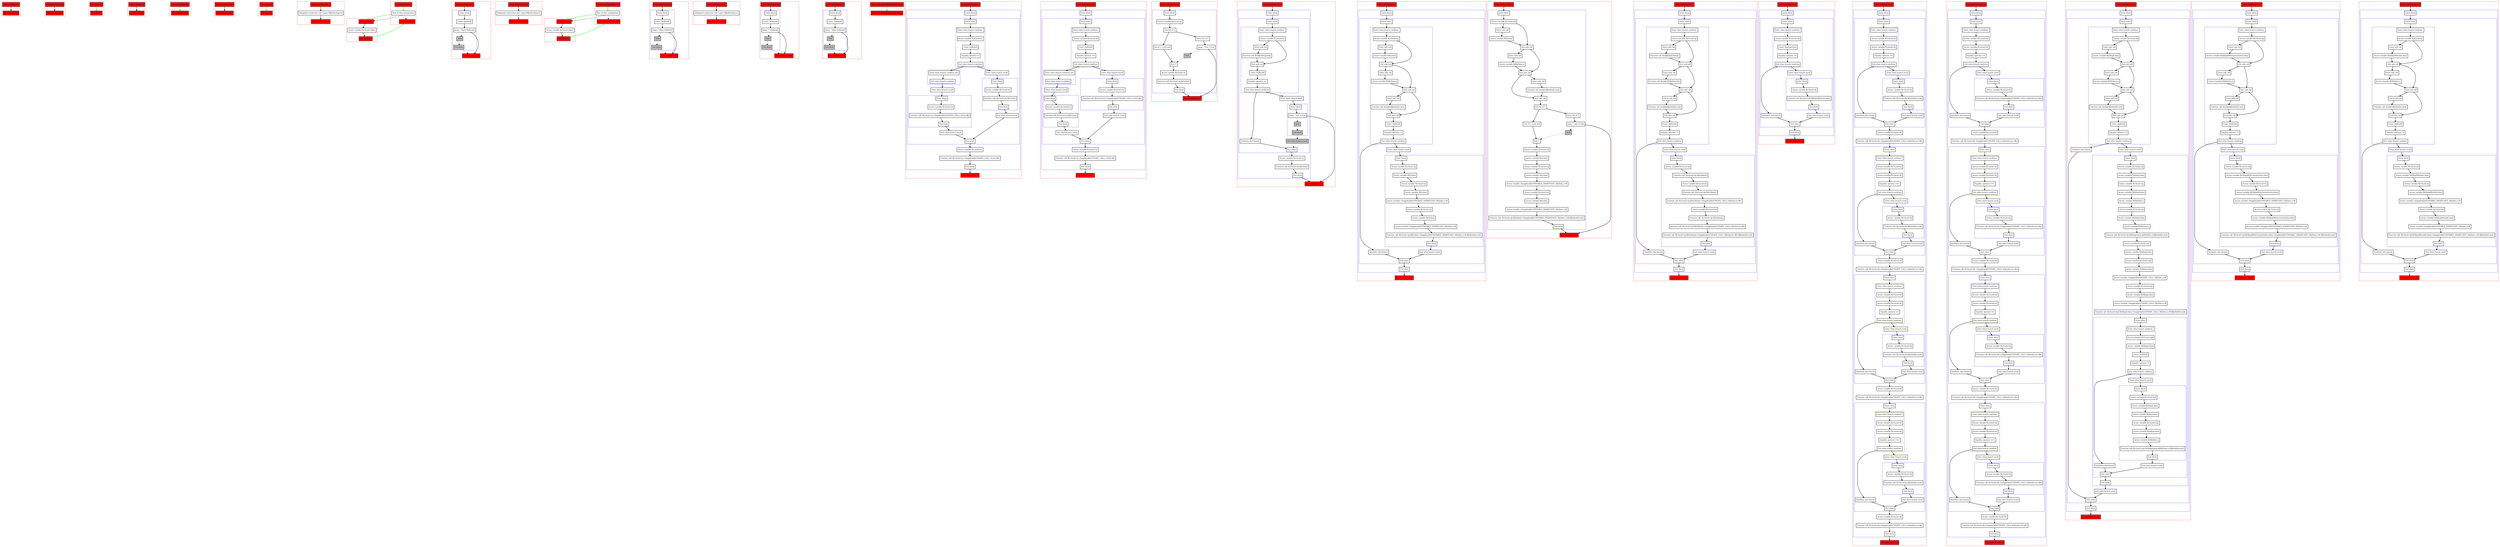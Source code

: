 digraph nullability_kt {
    graph [nodesep=3]
    node [shape=box penwidth=2]
    edge [penwidth=2]

    subgraph cluster_0 {
        color=red
        0 [label="Enter function foo" style="filled" fillcolor=red];
        1 [label="Exit function foo" style="filled" fillcolor=red];
    }
    0 -> {1};

    subgraph cluster_1 {
        color=red
        2 [label="Enter function getA" style="filled" fillcolor=red];
        3 [label="Exit function getA" style="filled" fillcolor=red];
    }
    2 -> {3};

    subgraph cluster_2 {
        color=red
        4 [label="Enter class A" style="filled" fillcolor=red];
        5 [label="Exit class A" style="filled" fillcolor=red];
    }
    4 -> {5} [color=green];

    subgraph cluster_3 {
        color=red
        6 [label="Enter function fs" style="filled" fillcolor=red];
        7 [label="Exit function fs" style="filled" fillcolor=red];
    }
    6 -> {7};

    subgraph cluster_4 {
        color=red
        8 [label="Enter class MyData" style="filled" fillcolor=red];
        9 [label="Exit class MyData" style="filled" fillcolor=red];
    }
    8 -> {9} [color=green];

    subgraph cluster_5 {
        color=red
        10 [label="Enter function fdata" style="filled" fillcolor=red];
        11 [label="Exit function fdata" style="filled" fillcolor=red];
    }
    10 -> {11};

    subgraph cluster_6 {
        color=red
        12 [label="Enter class Q" style="filled" fillcolor=red];
        13 [label="Exit class Q" style="filled" fillcolor=red];
    }
    12 -> {13} [color=green];

    subgraph cluster_7 {
        color=red
        14 [label="Enter function <init>" style="filled" fillcolor=red];
        15 [label="Delegated constructor call: super<R|kotlin/Any|>()"];
        16 [label="Exit function <init>" style="filled" fillcolor=red];
    }
    14 -> {15};
    15 -> {16};

    subgraph cluster_8 {
        color=red
        17 [label="Enter property" style="filled" fillcolor=red];
        18 [label="Access variable R|<local>/data|"];
        19 [label="Exit property" style="filled" fillcolor=red];
    }
    17 -> {18};
    18 -> {19};
    19 -> {29} [color=green];

    subgraph cluster_9 {
        color=red
        20 [label="Enter function fdata" style="filled" fillcolor=red];
        subgraph cluster_10 {
            color=blue
            21 [label="Enter block"];
            22 [label="Const: Null(null)"];
            23 [label="Jump: ^fdata Null(null)"];
            24 [label="Stub" style="filled" fillcolor=gray];
            25 [label="Exit block" style="filled" fillcolor=gray];
        }
        26 [label="Exit function fdata" style="filled" fillcolor=red];
    }
    20 -> {21};
    21 -> {22};
    22 -> {23};
    23 -> {26};
    23 -> {24} [style=dotted];
    24 -> {25} [style=dotted];
    25 -> {26} [style=dotted];

    subgraph cluster_11 {
        color=red
        27 [label="Enter class QImpl" style="filled" fillcolor=red];
        28 [label="Part of class initialization"];
        29 [label="Exit class QImpl" style="filled" fillcolor=red];
    }
    27 -> {28} [color=green];
    28 -> {29} [style=dotted];
    28 -> {17} [color=green];
    28 -> {17} [style=dashed];

    subgraph cluster_12 {
        color=red
        30 [label="Enter function <init>" style="filled" fillcolor=red];
        31 [label="Delegated constructor call: super<R|kotlin/Any|>()"];
        32 [label="Exit function <init>" style="filled" fillcolor=red];
    }
    30 -> {31};
    31 -> {32};

    subgraph cluster_13 {
        color=red
        33 [label="Enter property" style="filled" fillcolor=red];
        34 [label="Access variable R|<local>/data|"];
        35 [label="Exit property" style="filled" fillcolor=red];
    }
    33 -> {34};
    34 -> {35};
    35 -> {45} [color=green];

    subgraph cluster_14 {
        color=red
        36 [label="Enter function fdata" style="filled" fillcolor=red];
        subgraph cluster_15 {
            color=blue
            37 [label="Enter block"];
            38 [label="Const: Null(null)"];
            39 [label="Jump: ^fdata Null(null)"];
            40 [label="Stub" style="filled" fillcolor=gray];
            41 [label="Exit block" style="filled" fillcolor=gray];
        }
        42 [label="Exit function fdata" style="filled" fillcolor=red];
    }
    36 -> {37};
    37 -> {38};
    38 -> {39};
    39 -> {42};
    39 -> {40} [style=dotted];
    40 -> {41} [style=dotted];
    41 -> {42} [style=dotted];

    subgraph cluster_16 {
        color=red
        43 [label="Enter class QImplMutable" style="filled" fillcolor=red];
        44 [label="Part of class initialization"];
        45 [label="Exit class QImplMutable" style="filled" fillcolor=red];
    }
    43 -> {44} [color=green];
    44 -> {45} [style=dotted];
    44 -> {33} [color=green];
    44 -> {33} [style=dashed];

    subgraph cluster_17 {
        color=red
        46 [label="Enter function <init>" style="filled" fillcolor=red];
        47 [label="Delegated constructor call: super<R|kotlin/Any|>()"];
        48 [label="Exit function <init>" style="filled" fillcolor=red];
    }
    46 -> {47};
    47 -> {48};

    subgraph cluster_18 {
        color=red
        49 [label="Enter function getter" style="filled" fillcolor=red];
        subgraph cluster_19 {
            color=blue
            50 [label="Enter block"];
            51 [label="Const: Null(null)"];
            52 [label="Jump: ^ Null(null)"];
            53 [label="Stub" style="filled" fillcolor=gray];
            54 [label="Exit block" style="filled" fillcolor=gray];
        }
        55 [label="Exit function getter" style="filled" fillcolor=red];
    }
    49 -> {50};
    50 -> {51};
    51 -> {52};
    52 -> {55};
    52 -> {53} [style=dotted];
    53 -> {54} [style=dotted];
    54 -> {55} [style=dotted];

    subgraph cluster_20 {
        color=red
        56 [label="Enter function fdata" style="filled" fillcolor=red];
        subgraph cluster_21 {
            color=blue
            57 [label="Enter block"];
            58 [label="Const: Null(null)"];
            59 [label="Jump: ^fdata Null(null)"];
            60 [label="Stub" style="filled" fillcolor=gray];
            61 [label="Exit block" style="filled" fillcolor=gray];
        }
        62 [label="Exit function fdata" style="filled" fillcolor=red];
    }
    56 -> {57};
    57 -> {58};
    58 -> {59};
    59 -> {62};
    59 -> {60} [style=dotted];
    60 -> {61} [style=dotted];
    61 -> {62} [style=dotted];

    subgraph cluster_22 {
        color=red
        63 [label="Enter class QImplWithCustomGetter" style="filled" fillcolor=red];
        64 [label="Exit class QImplWithCustomGetter" style="filled" fillcolor=red];
    }
    63 -> {64} [color=green];

    subgraph cluster_23 {
        color=red
        65 [label="Enter function test_1" style="filled" fillcolor=red];
        subgraph cluster_24 {
            color=blue
            66 [label="Enter block"];
            subgraph cluster_25 {
                color=blue
                67 [label="Enter when"];
                subgraph cluster_26 {
                    color=blue
                    68 [label="Enter when branch condition "];
                    69 [label="Access variable R|<local>/x|"];
                    70 [label="Const: Null(null)"];
                    71 [label="Equality operator !="];
                    72 [label="Exit when branch condition"];
                }
                subgraph cluster_27 {
                    color=blue
                    73 [label="Enter when branch condition else"];
                    74 [label="Exit when branch condition"];
                }
                75 [label="Enter when branch result"];
                subgraph cluster_28 {
                    color=blue
                    76 [label="Enter block"];
                    77 [label="Access variable R|<local>/x|"];
                    78 [label="Function call: R|<local>/x|.<Inapplicable(UNSAFE_CALL): /A.foo>#()"];
                    79 [label="Exit block"];
                }
                80 [label="Exit when branch result"];
                81 [label="Enter when branch result"];
                subgraph cluster_29 {
                    color=blue
                    82 [label="Enter block"];
                    83 [label="Access variable R|<local>/x|"];
                    84 [label="Function call: R|<local>/x|.R|/A.foo|()"];
                    85 [label="Exit block"];
                }
                86 [label="Exit when branch result"];
                87 [label="Exit when"];
            }
            88 [label="Access variable R|<local>/x|"];
            89 [label="Function call: R|<local>/x|.<Inapplicable(UNSAFE_CALL): /A.foo>#()"];
            90 [label="Exit block"];
        }
        91 [label="Exit function test_1" style="filled" fillcolor=red];
    }
    65 -> {66};
    66 -> {67};
    67 -> {68};
    68 -> {69};
    69 -> {70};
    70 -> {71};
    71 -> {72};
    72 -> {81 73};
    73 -> {74};
    74 -> {75};
    75 -> {76};
    76 -> {77};
    77 -> {78};
    78 -> {79};
    79 -> {80};
    80 -> {87};
    81 -> {82};
    82 -> {83};
    83 -> {84};
    84 -> {85};
    85 -> {86};
    86 -> {87};
    87 -> {88};
    88 -> {89};
    89 -> {90};
    90 -> {91};

    subgraph cluster_30 {
        color=red
        92 [label="Enter function test_2" style="filled" fillcolor=red];
        subgraph cluster_31 {
            color=blue
            93 [label="Enter block"];
            subgraph cluster_32 {
                color=blue
                94 [label="Enter when"];
                subgraph cluster_33 {
                    color=blue
                    95 [label="Enter when branch condition "];
                    96 [label="Access variable R|<local>/x|"];
                    97 [label="Const: Null(null)"];
                    98 [label="Equality operator =="];
                    99 [label="Exit when branch condition"];
                }
                subgraph cluster_34 {
                    color=blue
                    100 [label="Enter when branch condition else"];
                    101 [label="Exit when branch condition"];
                }
                102 [label="Enter when branch result"];
                subgraph cluster_35 {
                    color=blue
                    103 [label="Enter block"];
                    104 [label="Access variable R|<local>/x|"];
                    105 [label="Function call: R|<local>/x|.R|/A.foo|()"];
                    106 [label="Exit block"];
                }
                107 [label="Exit when branch result"];
                108 [label="Enter when branch result"];
                subgraph cluster_36 {
                    color=blue
                    109 [label="Enter block"];
                    110 [label="Access variable R|<local>/x|"];
                    111 [label="Function call: R|<local>/x|.<Inapplicable(UNSAFE_CALL): /A.foo>#()"];
                    112 [label="Exit block"];
                }
                113 [label="Exit when branch result"];
                114 [label="Exit when"];
            }
            115 [label="Access variable R|<local>/x|"];
            116 [label="Function call: R|<local>/x|.<Inapplicable(UNSAFE_CALL): /A.foo>#()"];
            117 [label="Exit block"];
        }
        118 [label="Exit function test_2" style="filled" fillcolor=red];
    }
    92 -> {93};
    93 -> {94};
    94 -> {95};
    95 -> {96};
    96 -> {97};
    97 -> {98};
    98 -> {99};
    99 -> {108 100};
    100 -> {101};
    101 -> {102};
    102 -> {103};
    103 -> {104};
    104 -> {105};
    105 -> {106};
    106 -> {107};
    107 -> {114};
    108 -> {109};
    109 -> {110};
    110 -> {111};
    111 -> {112};
    112 -> {113};
    113 -> {114};
    114 -> {115};
    115 -> {116};
    116 -> {117};
    117 -> {118};

    subgraph cluster_37 {
        color=red
        119 [label="Enter function test_3" style="filled" fillcolor=red];
        subgraph cluster_38 {
            color=blue
            120 [label="Enter block"];
            121 [label="Access variable R|<local>/x|"];
            122 [label="Exit lhs of ?:"];
            123 [label="Enter rhs of ?:"];
            124 [label="Jump: ^test_3 Unit"];
            125 [label="Stub" style="filled" fillcolor=gray];
            126 [label="Lhs of ?: is not null"];
            127 [label="Exit ?:"];
            128 [label="Access variable R|<local>/x|"];
            129 [label="Function call: R|<local>/x|.R|/A.foo|()"];
            130 [label="Exit block"];
        }
        131 [label="Exit function test_3" style="filled" fillcolor=red];
    }
    119 -> {120};
    120 -> {121};
    121 -> {122};
    122 -> {126 123};
    123 -> {124};
    124 -> {131};
    124 -> {125} [style=dotted];
    125 -> {127} [style=dotted];
    126 -> {127};
    127 -> {128};
    128 -> {129};
    129 -> {130};
    130 -> {131};

    subgraph cluster_39 {
        color=red
        132 [label="Enter function test_4" style="filled" fillcolor=red];
        subgraph cluster_40 {
            color=blue
            133 [label="Enter block"];
            subgraph cluster_41 {
                color=blue
                134 [label="Enter when"];
                subgraph cluster_42 {
                    color=blue
                    135 [label="Enter when branch condition "];
                    136 [label="Access variable R|<local>/x|"];
                    137 [label="Enter safe call"];
                    138 [label="Function call: $subj$.R|/A.getA|()"];
                    139 [label="Exit safe call"];
                    140 [label="Const: Null(null)"];
                    141 [label="Equality operator =="];
                    142 [label="Exit when branch condition"];
                }
                143 [label="Synthetic else branch"];
                144 [label="Enter when branch result"];
                subgraph cluster_43 {
                    color=blue
                    145 [label="Enter block"];
                    146 [label="Jump: ^test_4 Unit"];
                    147 [label="Stub" style="filled" fillcolor=gray];
                    148 [label="Exit block" style="filled" fillcolor=gray];
                }
                149 [label="Exit when branch result" style="filled" fillcolor=gray];
                150 [label="Exit when"];
            }
            151 [label="Access variable R|<local>/x|"];
            152 [label="Function call: R|<local>/x|.R|/A.foo|()"];
            153 [label="Exit block"];
        }
        154 [label="Exit function test_4" style="filled" fillcolor=red];
    }
    132 -> {133};
    133 -> {134};
    134 -> {135};
    135 -> {136};
    136 -> {137 139};
    137 -> {138};
    138 -> {139};
    139 -> {140};
    140 -> {141};
    141 -> {142};
    142 -> {144 143};
    143 -> {150};
    144 -> {145};
    145 -> {146};
    146 -> {154};
    146 -> {147} [style=dotted];
    147 -> {148} [style=dotted];
    148 -> {149} [style=dotted];
    149 -> {150} [style=dotted];
    150 -> {151};
    151 -> {152};
    152 -> {153};
    153 -> {154};

    subgraph cluster_44 {
        color=red
        155 [label="Enter function test_5" style="filled" fillcolor=red];
        subgraph cluster_45 {
            color=blue
            156 [label="Enter block"];
            subgraph cluster_46 {
                color=blue
                157 [label="Enter when"];
                subgraph cluster_47 {
                    color=blue
                    158 [label="Enter when branch condition "];
                    159 [label="Access variable R|<local>/q|"];
                    160 [label="Enter safe call"];
                    161 [label="Access variable R|/Q.data|"];
                    162 [label="Exit safe call"];
                    163 [label="Enter safe call"];
                    164 [label="Access variable R|/MyData.s|"];
                    165 [label="Exit safe call"];
                    166 [label="Enter safe call"];
                    167 [label="Function call: $subj$.R|kotlin/Int.inc|()"];
                    168 [label="Exit safe call"];
                    169 [label="Const: Null(null)"];
                    170 [label="Equality operator !="];
                    171 [label="Exit when branch condition"];
                }
                172 [label="Synthetic else branch"];
                173 [label="Enter when branch result"];
                subgraph cluster_48 {
                    color=blue
                    174 [label="Enter block"];
                    175 [label="Access variable R|<local>/q|"];
                    176 [label="Access variable R|/Q.data|"];
                    177 [label="Access variable R|<local>/q|"];
                    178 [label="Access variable R|/Q.data|"];
                    179 [label="Access variable <Inapplicable(UNSTABLE_SMARTCAST): /MyData.s>#"];
                    180 [label="Access variable R|<local>/q|"];
                    181 [label="Access variable R|/Q.data|"];
                    182 [label="Access variable <Inapplicable(UNSTABLE_SMARTCAST): /MyData.s>#"];
                    183 [label="Function call: R|<local>/q|.R|/Q.data|.<Inapplicable(UNSTABLE_SMARTCAST): /MyData.s>#.R|kotlin/Int.inc|()"];
                    184 [label="Exit block"];
                }
                185 [label="Exit when branch result"];
                186 [label="Exit when"];
            }
            187 [label="Exit block"];
        }
        188 [label="Exit function test_5" style="filled" fillcolor=red];
    }
    155 -> {156};
    156 -> {157};
    157 -> {158};
    158 -> {159};
    159 -> {160 162};
    160 -> {161};
    161 -> {162};
    162 -> {163 165};
    163 -> {164};
    164 -> {165};
    165 -> {166 168};
    166 -> {167};
    167 -> {168};
    168 -> {169};
    169 -> {170};
    170 -> {171};
    171 -> {173 172};
    172 -> {186};
    173 -> {174};
    174 -> {175};
    175 -> {176};
    176 -> {177};
    177 -> {178};
    178 -> {179};
    179 -> {180};
    180 -> {181};
    181 -> {182};
    182 -> {183};
    183 -> {184};
    184 -> {185};
    185 -> {186};
    186 -> {187};
    187 -> {188};

    subgraph cluster_49 {
        color=red
        189 [label="Enter function test_6" style="filled" fillcolor=red];
        subgraph cluster_50 {
            color=blue
            190 [label="Enter block"];
            191 [label="Access variable R|<local>/q|"];
            192 [label="Enter safe call"];
            193 [label="Access variable R|/Q.data|"];
            194 [label="Exit safe call"];
            195 [label="Enter safe call"];
            196 [label="Access variable R|/MyData.s|"];
            197 [label="Exit safe call"];
            198 [label="Enter safe call"];
            199 [label="Function call: $subj$.R|kotlin/Int.inc|()"];
            200 [label="Exit safe call"];
            201 [label="Exit lhs of ?:"];
            202 [label="Enter rhs of ?:"];
            203 [label="Jump: ^test_6 Unit"];
            204 [label="Stub" style="filled" fillcolor=gray];
            205 [label="Lhs of ?: is not null"];
            206 [label="Exit ?:"];
            207 [label="Access variable R|<local>/q|"];
            208 [label="Access variable R|/Q.data|"];
            209 [label="Access variable R|<local>/q|"];
            210 [label="Access variable R|/Q.data|"];
            211 [label="Access variable <Inapplicable(UNSTABLE_SMARTCAST): /MyData.s>#"];
            212 [label="Access variable R|<local>/q|"];
            213 [label="Access variable R|/Q.data|"];
            214 [label="Access variable <Inapplicable(UNSTABLE_SMARTCAST): /MyData.s>#"];
            215 [label="Function call: R|<local>/q|.R|/Q.data|.<Inapplicable(UNSTABLE_SMARTCAST): /MyData.s>#.R|kotlin/Int.inc|()"];
            216 [label="Exit block"];
        }
        217 [label="Exit function test_6" style="filled" fillcolor=red];
    }
    189 -> {190};
    190 -> {191};
    191 -> {192 194};
    192 -> {193};
    193 -> {194};
    194 -> {195 197};
    195 -> {196};
    196 -> {197};
    197 -> {198 200};
    198 -> {199};
    199 -> {200};
    200 -> {201};
    201 -> {205 202};
    202 -> {203};
    203 -> {217};
    203 -> {204} [style=dotted];
    204 -> {206} [style=dotted];
    205 -> {206};
    206 -> {207};
    207 -> {208};
    208 -> {209};
    209 -> {210};
    210 -> {211};
    211 -> {212};
    212 -> {213};
    213 -> {214};
    214 -> {215};
    215 -> {216};
    216 -> {217};

    subgraph cluster_51 {
        color=red
        218 [label="Enter function test_7" style="filled" fillcolor=red];
        subgraph cluster_52 {
            color=blue
            219 [label="Enter block"];
            subgraph cluster_53 {
                color=blue
                220 [label="Enter when"];
                subgraph cluster_54 {
                    color=blue
                    221 [label="Enter when branch condition "];
                    222 [label="Access variable R|<local>/q|"];
                    223 [label="Enter safe call"];
                    224 [label="Function call: $subj$.R|/Q.fdata|()"];
                    225 [label="Exit safe call"];
                    226 [label="Enter safe call"];
                    227 [label="Function call: $subj$.R|/MyData.fs|()"];
                    228 [label="Exit safe call"];
                    229 [label="Enter safe call"];
                    230 [label="Function call: $subj$.R|kotlin/Int.inc|()"];
                    231 [label="Exit safe call"];
                    232 [label="Const: Null(null)"];
                    233 [label="Equality operator !="];
                    234 [label="Exit when branch condition"];
                }
                235 [label="Synthetic else branch"];
                236 [label="Enter when branch result"];
                subgraph cluster_55 {
                    color=blue
                    237 [label="Enter block"];
                    238 [label="Access variable R|<local>/q|"];
                    239 [label="Function call: R|<local>/q|.R|/Q.fdata|()"];
                    240 [label="Access variable R|<local>/q|"];
                    241 [label="Function call: R|<local>/q|.R|/Q.fdata|()"];
                    242 [label="Function call: R|<local>/q|.R|/Q.fdata|().<Inapplicable(UNSAFE_CALL): /MyData.fs>#()"];
                    243 [label="Access variable R|<local>/q|"];
                    244 [label="Function call: R|<local>/q|.R|/Q.fdata|()"];
                    245 [label="Function call: R|<local>/q|.R|/Q.fdata|().<Inapplicable(UNSAFE_CALL): /MyData.fs>#()"];
                    246 [label="Function call: R|<local>/q|.R|/Q.fdata|().<Inapplicable(UNSAFE_CALL): /MyData.fs>#().R|kotlin/Int.inc|()"];
                    247 [label="Exit block"];
                }
                248 [label="Exit when branch result"];
                249 [label="Exit when"];
            }
            250 [label="Exit block"];
        }
        251 [label="Exit function test_7" style="filled" fillcolor=red];
    }
    218 -> {219};
    219 -> {220};
    220 -> {221};
    221 -> {222};
    222 -> {223 225};
    223 -> {224};
    224 -> {225};
    225 -> {226 228};
    226 -> {227};
    227 -> {228};
    228 -> {229 231};
    229 -> {230};
    230 -> {231};
    231 -> {232};
    232 -> {233};
    233 -> {234};
    234 -> {236 235};
    235 -> {249};
    236 -> {237};
    237 -> {238};
    238 -> {239};
    239 -> {240};
    240 -> {241};
    241 -> {242};
    242 -> {243};
    243 -> {244};
    244 -> {245};
    245 -> {246};
    246 -> {247};
    247 -> {248};
    248 -> {249};
    249 -> {250};
    250 -> {251};

    subgraph cluster_56 {
        color=red
        252 [label="Enter function test_8" style="filled" fillcolor=red];
        subgraph cluster_57 {
            color=blue
            253 [label="Enter block"];
            subgraph cluster_58 {
                color=blue
                254 [label="Enter when"];
                subgraph cluster_59 {
                    color=blue
                    255 [label="Enter when branch condition "];
                    256 [label="Access variable R|<local>/b|"];
                    257 [label="Const: Boolean(true)"];
                    258 [label="Equality operator =="];
                    259 [label="Exit when branch condition"];
                }
                260 [label="Synthetic else branch"];
                261 [label="Enter when branch result"];
                subgraph cluster_60 {
                    color=blue
                    262 [label="Enter block"];
                    263 [label="Access variable R|<local>/b|"];
                    264 [label="Function call: R|<local>/b|.R|kotlin/Boolean.not|()"];
                    265 [label="Exit block"];
                }
                266 [label="Exit when branch result"];
                267 [label="Exit when"];
            }
            268 [label="Exit block"];
        }
        269 [label="Exit function test_8" style="filled" fillcolor=red];
    }
    252 -> {253};
    253 -> {254};
    254 -> {255};
    255 -> {256};
    256 -> {257};
    257 -> {258};
    258 -> {259};
    259 -> {261 260};
    260 -> {267};
    261 -> {262};
    262 -> {263};
    263 -> {264};
    264 -> {265};
    265 -> {266};
    266 -> {267};
    267 -> {268};
    268 -> {269};

    subgraph cluster_61 {
        color=red
        270 [label="Enter function test_9" style="filled" fillcolor=red];
        subgraph cluster_62 {
            color=blue
            271 [label="Enter block"];
            subgraph cluster_63 {
                color=blue
                272 [label="Enter when"];
                subgraph cluster_64 {
                    color=blue
                    273 [label="Enter when branch condition "];
                    274 [label="Access variable R|<local>/a|"];
                    275 [label="Access variable R|<local>/b|"];
                    276 [label="Equality operator =="];
                    277 [label="Exit when branch condition"];
                }
                278 [label="Synthetic else branch"];
                279 [label="Enter when branch result"];
                subgraph cluster_65 {
                    color=blue
                    280 [label="Enter block"];
                    281 [label="Access variable R|<local>/b|"];
                    282 [label="Function call: R|<local>/b|.R|kotlin/Int.inc|()"];
                    283 [label="Exit block"];
                }
                284 [label="Exit when branch result"];
                285 [label="Exit when"];
            }
            286 [label="Access variable R|<local>/b|"];
            287 [label="Function call: R|<local>/b|.<Inapplicable(UNSAFE_CALL): kotlin/Int.inc>#()"];
            subgraph cluster_66 {
                color=blue
                288 [label="Enter when"];
                subgraph cluster_67 {
                    color=blue
                    289 [label="Enter when branch condition "];
                    290 [label="Access variable R|<local>/a|"];
                    291 [label="Access variable R|<local>/b|"];
                    292 [label="Equality operator ==="];
                    293 [label="Exit when branch condition"];
                }
                294 [label="Synthetic else branch"];
                295 [label="Enter when branch result"];
                subgraph cluster_68 {
                    color=blue
                    296 [label="Enter block"];
                    297 [label="Access variable R|<local>/b|"];
                    298 [label="Function call: R|<local>/b|.R|kotlin/Int.inc|()"];
                    299 [label="Exit block"];
                }
                300 [label="Exit when branch result"];
                301 [label="Exit when"];
            }
            302 [label="Access variable R|<local>/b|"];
            303 [label="Function call: R|<local>/b|.<Inapplicable(UNSAFE_CALL): kotlin/Int.inc>#()"];
            subgraph cluster_69 {
                color=blue
                304 [label="Enter when"];
                subgraph cluster_70 {
                    color=blue
                    305 [label="Enter when branch condition "];
                    306 [label="Access variable R|<local>/b|"];
                    307 [label="Access variable R|<local>/a|"];
                    308 [label="Equality operator =="];
                    309 [label="Exit when branch condition"];
                }
                310 [label="Synthetic else branch"];
                311 [label="Enter when branch result"];
                subgraph cluster_71 {
                    color=blue
                    312 [label="Enter block"];
                    313 [label="Access variable R|<local>/b|"];
                    314 [label="Function call: R|<local>/b|.R|kotlin/Int.inc|()"];
                    315 [label="Exit block"];
                }
                316 [label="Exit when branch result"];
                317 [label="Exit when"];
            }
            318 [label="Access variable R|<local>/b|"];
            319 [label="Function call: R|<local>/b|.<Inapplicable(UNSAFE_CALL): kotlin/Int.inc>#()"];
            subgraph cluster_72 {
                color=blue
                320 [label="Enter when"];
                subgraph cluster_73 {
                    color=blue
                    321 [label="Enter when branch condition "];
                    322 [label="Access variable R|<local>/b|"];
                    323 [label="Access variable R|<local>/a|"];
                    324 [label="Equality operator ==="];
                    325 [label="Exit when branch condition"];
                }
                326 [label="Synthetic else branch"];
                327 [label="Enter when branch result"];
                subgraph cluster_74 {
                    color=blue
                    328 [label="Enter block"];
                    329 [label="Access variable R|<local>/b|"];
                    330 [label="Function call: R|<local>/b|.R|kotlin/Int.inc|()"];
                    331 [label="Exit block"];
                }
                332 [label="Exit when branch result"];
                333 [label="Exit when"];
            }
            334 [label="Access variable R|<local>/b|"];
            335 [label="Function call: R|<local>/b|.<Inapplicable(UNSAFE_CALL): kotlin/Int.inc>#()"];
            336 [label="Exit block"];
        }
        337 [label="Exit function test_9" style="filled" fillcolor=red];
    }
    270 -> {271};
    271 -> {272};
    272 -> {273};
    273 -> {274};
    274 -> {275};
    275 -> {276};
    276 -> {277};
    277 -> {279 278};
    278 -> {285};
    279 -> {280};
    280 -> {281};
    281 -> {282};
    282 -> {283};
    283 -> {284};
    284 -> {285};
    285 -> {286};
    286 -> {287};
    287 -> {288};
    288 -> {289};
    289 -> {290};
    290 -> {291};
    291 -> {292};
    292 -> {293};
    293 -> {295 294};
    294 -> {301};
    295 -> {296};
    296 -> {297};
    297 -> {298};
    298 -> {299};
    299 -> {300};
    300 -> {301};
    301 -> {302};
    302 -> {303};
    303 -> {304};
    304 -> {305};
    305 -> {306};
    306 -> {307};
    307 -> {308};
    308 -> {309};
    309 -> {311 310};
    310 -> {317};
    311 -> {312};
    312 -> {313};
    313 -> {314};
    314 -> {315};
    315 -> {316};
    316 -> {317};
    317 -> {318};
    318 -> {319};
    319 -> {320};
    320 -> {321};
    321 -> {322};
    322 -> {323};
    323 -> {324};
    324 -> {325};
    325 -> {327 326};
    326 -> {333};
    327 -> {328};
    328 -> {329};
    329 -> {330};
    330 -> {331};
    331 -> {332};
    332 -> {333};
    333 -> {334};
    334 -> {335};
    335 -> {336};
    336 -> {337};

    subgraph cluster_75 {
        color=red
        338 [label="Enter function test_10" style="filled" fillcolor=red];
        subgraph cluster_76 {
            color=blue
            339 [label="Enter block"];
            subgraph cluster_77 {
                color=blue
                340 [label="Enter when"];
                subgraph cluster_78 {
                    color=blue
                    341 [label="Enter when branch condition "];
                    342 [label="Access variable R|<local>/a|"];
                    343 [label="Access variable R|<local>/b|"];
                    344 [label="Equality operator =="];
                    345 [label="Exit when branch condition"];
                }
                346 [label="Synthetic else branch"];
                347 [label="Enter when branch result"];
                subgraph cluster_79 {
                    color=blue
                    348 [label="Enter block"];
                    349 [label="Access variable R|<local>/b|"];
                    350 [label="Function call: R|<local>/b|.<Inapplicable(UNSAFE_CALL): kotlin/Int.inc>#()"];
                    351 [label="Exit block"];
                }
                352 [label="Exit when branch result"];
                353 [label="Exit when"];
            }
            354 [label="Access variable R|<local>/b|"];
            355 [label="Function call: R|<local>/b|.<Inapplicable(UNSAFE_CALL): kotlin/Int.inc>#()"];
            subgraph cluster_80 {
                color=blue
                356 [label="Enter when"];
                subgraph cluster_81 {
                    color=blue
                    357 [label="Enter when branch condition "];
                    358 [label="Access variable R|<local>/a|"];
                    359 [label="Access variable R|<local>/b|"];
                    360 [label="Equality operator ==="];
                    361 [label="Exit when branch condition"];
                }
                362 [label="Synthetic else branch"];
                363 [label="Enter when branch result"];
                subgraph cluster_82 {
                    color=blue
                    364 [label="Enter block"];
                    365 [label="Access variable R|<local>/b|"];
                    366 [label="Function call: R|<local>/b|.<Inapplicable(UNSAFE_CALL): kotlin/Int.inc>#()"];
                    367 [label="Exit block"];
                }
                368 [label="Exit when branch result"];
                369 [label="Exit when"];
            }
            370 [label="Access variable R|<local>/b|"];
            371 [label="Function call: R|<local>/b|.<Inapplicable(UNSAFE_CALL): kotlin/Int.inc>#()"];
            subgraph cluster_83 {
                color=blue
                372 [label="Enter when"];
                subgraph cluster_84 {
                    color=blue
                    373 [label="Enter when branch condition "];
                    374 [label="Access variable R|<local>/b|"];
                    375 [label="Access variable R|<local>/a|"];
                    376 [label="Equality operator =="];
                    377 [label="Exit when branch condition"];
                }
                378 [label="Synthetic else branch"];
                379 [label="Enter when branch result"];
                subgraph cluster_85 {
                    color=blue
                    380 [label="Enter block"];
                    381 [label="Access variable R|<local>/b|"];
                    382 [label="Function call: R|<local>/b|.<Inapplicable(UNSAFE_CALL): kotlin/Int.inc>#()"];
                    383 [label="Exit block"];
                }
                384 [label="Exit when branch result"];
                385 [label="Exit when"];
            }
            386 [label="Access variable R|<local>/b|"];
            387 [label="Function call: R|<local>/b|.<Inapplicable(UNSAFE_CALL): kotlin/Int.inc>#()"];
            subgraph cluster_86 {
                color=blue
                388 [label="Enter when"];
                subgraph cluster_87 {
                    color=blue
                    389 [label="Enter when branch condition "];
                    390 [label="Access variable R|<local>/b|"];
                    391 [label="Access variable R|<local>/a|"];
                    392 [label="Equality operator ==="];
                    393 [label="Exit when branch condition"];
                }
                394 [label="Synthetic else branch"];
                395 [label="Enter when branch result"];
                subgraph cluster_88 {
                    color=blue
                    396 [label="Enter block"];
                    397 [label="Access variable R|<local>/b|"];
                    398 [label="Function call: R|<local>/b|.<Inapplicable(UNSAFE_CALL): kotlin/Int.inc>#()"];
                    399 [label="Exit block"];
                }
                400 [label="Exit when branch result"];
                401 [label="Exit when"];
            }
            402 [label="Access variable R|<local>/b|"];
            403 [label="Function call: R|<local>/b|.<Inapplicable(UNSAFE_CALL): kotlin/Int.inc>#()"];
            404 [label="Exit block"];
        }
        405 [label="Exit function test_10" style="filled" fillcolor=red];
    }
    338 -> {339};
    339 -> {340};
    340 -> {341};
    341 -> {342};
    342 -> {343};
    343 -> {344};
    344 -> {345};
    345 -> {347 346};
    346 -> {353};
    347 -> {348};
    348 -> {349};
    349 -> {350};
    350 -> {351};
    351 -> {352};
    352 -> {353};
    353 -> {354};
    354 -> {355};
    355 -> {356};
    356 -> {357};
    357 -> {358};
    358 -> {359};
    359 -> {360};
    360 -> {361};
    361 -> {363 362};
    362 -> {369};
    363 -> {364};
    364 -> {365};
    365 -> {366};
    366 -> {367};
    367 -> {368};
    368 -> {369};
    369 -> {370};
    370 -> {371};
    371 -> {372};
    372 -> {373};
    373 -> {374};
    374 -> {375};
    375 -> {376};
    376 -> {377};
    377 -> {379 378};
    378 -> {385};
    379 -> {380};
    380 -> {381};
    381 -> {382};
    382 -> {383};
    383 -> {384};
    384 -> {385};
    385 -> {386};
    386 -> {387};
    387 -> {388};
    388 -> {389};
    389 -> {390};
    390 -> {391};
    391 -> {392};
    392 -> {393};
    393 -> {395 394};
    394 -> {401};
    395 -> {396};
    396 -> {397};
    397 -> {398};
    398 -> {399};
    399 -> {400};
    400 -> {401};
    401 -> {402};
    402 -> {403};
    403 -> {404};
    404 -> {405};

    subgraph cluster_89 {
        color=red
        406 [label="Enter function test_11" style="filled" fillcolor=red];
        subgraph cluster_90 {
            color=blue
            407 [label="Enter block"];
            subgraph cluster_91 {
                color=blue
                408 [label="Enter when"];
                subgraph cluster_92 {
                    color=blue
                    409 [label="Enter when branch condition "];
                    410 [label="Access variable R|<local>/q|"];
                    411 [label="Enter safe call"];
                    412 [label="Access variable R|/QImpl.data|"];
                    413 [label="Exit safe call"];
                    414 [label="Enter safe call"];
                    415 [label="Access variable R|/MyData.s|"];
                    416 [label="Exit safe call"];
                    417 [label="Enter safe call"];
                    418 [label="Function call: $subj$.R|kotlin/Int.inc|()"];
                    419 [label="Exit safe call"];
                    420 [label="Const: Null(null)"];
                    421 [label="Equality operator !="];
                    422 [label="Exit when branch condition"];
                }
                423 [label="Synthetic else branch"];
                424 [label="Enter when branch result"];
                subgraph cluster_93 {
                    color=blue
                    425 [label="Enter block"];
                    426 [label="Access variable R|<local>/q|"];
                    427 [label="Access variable R|/QImpl.data|"];
                    428 [label="Access variable R|<local>/q|"];
                    429 [label="Access variable R|/QImpl.data|"];
                    430 [label="Access variable R|/MyData.s|"];
                    431 [label="Access variable R|<local>/q|"];
                    432 [label="Access variable R|/QImpl.data|"];
                    433 [label="Access variable R|/MyData.s|"];
                    434 [label="Function call: R|<local>/q|.R|/QImpl.data|.R|/MyData.s|.R|kotlin/Int.inc|()"];
                    435 [label="Access variable R|<local>/q2|"];
                    436 [label="Access variable R|/QImpl.data|"];
                    437 [label="Access variable R|<local>/q2|"];
                    438 [label="Access variable R|/QImpl.data|"];
                    439 [label="Access variable <Inapplicable(UNSAFE_CALL): /MyData.s>#"];
                    440 [label="Access variable R|<local>/q2|"];
                    441 [label="Access variable R|/QImpl.data|"];
                    442 [label="Access variable <Inapplicable(UNSAFE_CALL): /MyData.s>#"];
                    443 [label="Function call: R|<local>/q2|.R|/QImpl.data|.<Inapplicable(UNSAFE_CALL): /MyData.s>#.R|kotlin/Int.inc|()"];
                    subgraph cluster_94 {
                        color=blue
                        444 [label="Enter when"];
                        subgraph cluster_95 {
                            color=blue
                            445 [label="Enter when branch condition "];
                            446 [label="Access variable R|<local>/q2|"];
                            447 [label="Access variable R|/QImpl.data|"];
                            448 [label="Const: Null(null)"];
                            449 [label="Equality operator !="];
                            450 [label="Exit when branch condition"];
                        }
                        451 [label="Synthetic else branch"];
                        452 [label="Enter when branch result"];
                        subgraph cluster_96 {
                            color=blue
                            453 [label="Enter block"];
                            454 [label="Access variable R|<local>/q2|"];
                            455 [label="Access variable R|/QImpl.data|"];
                            456 [label="Access variable R|/MyData.s|"];
                            457 [label="Access variable R|<local>/q2|"];
                            458 [label="Access variable R|/QImpl.data|"];
                            459 [label="Access variable R|/MyData.s|"];
                            460 [label="Function call: R|<local>/q2|.R|/QImpl.data|.R|/MyData.s|.R|kotlin/Int.inc|()"];
                            461 [label="Exit block"];
                        }
                        462 [label="Exit when branch result"];
                        463 [label="Exit when"];
                    }
                    464 [label="Exit block"];
                }
                465 [label="Exit when branch result"];
                466 [label="Exit when"];
            }
            467 [label="Exit block"];
        }
        468 [label="Exit function test_11" style="filled" fillcolor=red];
    }
    406 -> {407};
    407 -> {408};
    408 -> {409};
    409 -> {410};
    410 -> {411 413};
    411 -> {412};
    412 -> {413};
    413 -> {414 416};
    414 -> {415};
    415 -> {416};
    416 -> {417 419};
    417 -> {418};
    418 -> {419};
    419 -> {420};
    420 -> {421};
    421 -> {422};
    422 -> {424 423};
    423 -> {466};
    424 -> {425};
    425 -> {426};
    426 -> {427};
    427 -> {428};
    428 -> {429};
    429 -> {430};
    430 -> {431};
    431 -> {432};
    432 -> {433};
    433 -> {434};
    434 -> {435};
    435 -> {436};
    436 -> {437};
    437 -> {438};
    438 -> {439};
    439 -> {440};
    440 -> {441};
    441 -> {442};
    442 -> {443};
    443 -> {444};
    444 -> {445};
    445 -> {446};
    446 -> {447};
    447 -> {448};
    448 -> {449};
    449 -> {450};
    450 -> {452 451};
    451 -> {463};
    452 -> {453};
    453 -> {454};
    454 -> {455};
    455 -> {456};
    456 -> {457};
    457 -> {458};
    458 -> {459};
    459 -> {460};
    460 -> {461};
    461 -> {462};
    462 -> {463};
    463 -> {464};
    464 -> {465};
    465 -> {466};
    466 -> {467};
    467 -> {468};

    subgraph cluster_97 {
        color=red
        469 [label="Enter function test_12" style="filled" fillcolor=red];
        subgraph cluster_98 {
            color=blue
            470 [label="Enter block"];
            subgraph cluster_99 {
                color=blue
                471 [label="Enter when"];
                subgraph cluster_100 {
                    color=blue
                    472 [label="Enter when branch condition "];
                    473 [label="Access variable R|<local>/q|"];
                    474 [label="Enter safe call"];
                    475 [label="Access variable R|/QImplWithCustomGetter.data|"];
                    476 [label="Exit safe call"];
                    477 [label="Enter safe call"];
                    478 [label="Access variable R|/MyData.s|"];
                    479 [label="Exit safe call"];
                    480 [label="Enter safe call"];
                    481 [label="Function call: $subj$.R|kotlin/Int.inc|()"];
                    482 [label="Exit safe call"];
                    483 [label="Const: Null(null)"];
                    484 [label="Equality operator !="];
                    485 [label="Exit when branch condition"];
                }
                486 [label="Synthetic else branch"];
                487 [label="Enter when branch result"];
                subgraph cluster_101 {
                    color=blue
                    488 [label="Enter block"];
                    489 [label="Access variable R|<local>/q|"];
                    490 [label="Access variable R|/QImplWithCustomGetter.data|"];
                    491 [label="Access variable R|<local>/q|"];
                    492 [label="Access variable R|/QImplWithCustomGetter.data|"];
                    493 [label="Access variable <Inapplicable(UNSTABLE_SMARTCAST): /MyData.s>#"];
                    494 [label="Access variable R|<local>/q|"];
                    495 [label="Access variable R|/QImplWithCustomGetter.data|"];
                    496 [label="Access variable <Inapplicable(UNSTABLE_SMARTCAST): /MyData.s>#"];
                    497 [label="Function call: R|<local>/q|.R|/QImplWithCustomGetter.data|.<Inapplicable(UNSTABLE_SMARTCAST): /MyData.s>#.R|kotlin/Int.inc|()"];
                    498 [label="Exit block"];
                }
                499 [label="Exit when branch result"];
                500 [label="Exit when"];
            }
            501 [label="Exit block"];
        }
        502 [label="Exit function test_12" style="filled" fillcolor=red];
    }
    469 -> {470};
    470 -> {471};
    471 -> {472};
    472 -> {473};
    473 -> {474 476};
    474 -> {475};
    475 -> {476};
    476 -> {477 479};
    477 -> {478};
    478 -> {479};
    479 -> {480 482};
    480 -> {481};
    481 -> {482};
    482 -> {483};
    483 -> {484};
    484 -> {485};
    485 -> {487 486};
    486 -> {500};
    487 -> {488};
    488 -> {489};
    489 -> {490};
    490 -> {491};
    491 -> {492};
    492 -> {493};
    493 -> {494};
    494 -> {495};
    495 -> {496};
    496 -> {497};
    497 -> {498};
    498 -> {499};
    499 -> {500};
    500 -> {501};
    501 -> {502};

    subgraph cluster_102 {
        color=red
        503 [label="Enter function test_13" style="filled" fillcolor=red];
        subgraph cluster_103 {
            color=blue
            504 [label="Enter block"];
            subgraph cluster_104 {
                color=blue
                505 [label="Enter when"];
                subgraph cluster_105 {
                    color=blue
                    506 [label="Enter when branch condition "];
                    507 [label="Access variable R|<local>/q|"];
                    508 [label="Enter safe call"];
                    509 [label="Access variable R|/QImplMutable.data|"];
                    510 [label="Exit safe call"];
                    511 [label="Enter safe call"];
                    512 [label="Access variable R|/MyData.s|"];
                    513 [label="Exit safe call"];
                    514 [label="Enter safe call"];
                    515 [label="Function call: $subj$.R|kotlin/Int.inc|()"];
                    516 [label="Exit safe call"];
                    517 [label="Const: Null(null)"];
                    518 [label="Equality operator !="];
                    519 [label="Exit when branch condition"];
                }
                520 [label="Synthetic else branch"];
                521 [label="Enter when branch result"];
                subgraph cluster_106 {
                    color=blue
                    522 [label="Enter block"];
                    523 [label="Access variable R|<local>/q|"];
                    524 [label="Access variable R|/QImplMutable.data|"];
                    525 [label="Access variable R|<local>/q|"];
                    526 [label="Access variable R|/QImplMutable.data|"];
                    527 [label="Access variable <Inapplicable(UNSTABLE_SMARTCAST): /MyData.s>#"];
                    528 [label="Access variable R|<local>/q|"];
                    529 [label="Access variable R|/QImplMutable.data|"];
                    530 [label="Access variable <Inapplicable(UNSTABLE_SMARTCAST): /MyData.s>#"];
                    531 [label="Function call: R|<local>/q|.R|/QImplMutable.data|.<Inapplicable(UNSTABLE_SMARTCAST): /MyData.s>#.R|kotlin/Int.inc|()"];
                    532 [label="Exit block"];
                }
                533 [label="Exit when branch result"];
                534 [label="Exit when"];
            }
            535 [label="Exit block"];
        }
        536 [label="Exit function test_13" style="filled" fillcolor=red];
    }
    503 -> {504};
    504 -> {505};
    505 -> {506};
    506 -> {507};
    507 -> {508 510};
    508 -> {509};
    509 -> {510};
    510 -> {511 513};
    511 -> {512};
    512 -> {513};
    513 -> {514 516};
    514 -> {515};
    515 -> {516};
    516 -> {517};
    517 -> {518};
    518 -> {519};
    519 -> {521 520};
    520 -> {534};
    521 -> {522};
    522 -> {523};
    523 -> {524};
    524 -> {525};
    525 -> {526};
    526 -> {527};
    527 -> {528};
    528 -> {529};
    529 -> {530};
    530 -> {531};
    531 -> {532};
    532 -> {533};
    533 -> {534};
    534 -> {535};
    535 -> {536};

}

